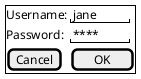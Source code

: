 @startuml Sign In

salt
{+
  Username:    | "jane   "
  Password: | "****   "
  [Cancel] | [  OK   ]
}

@enduml